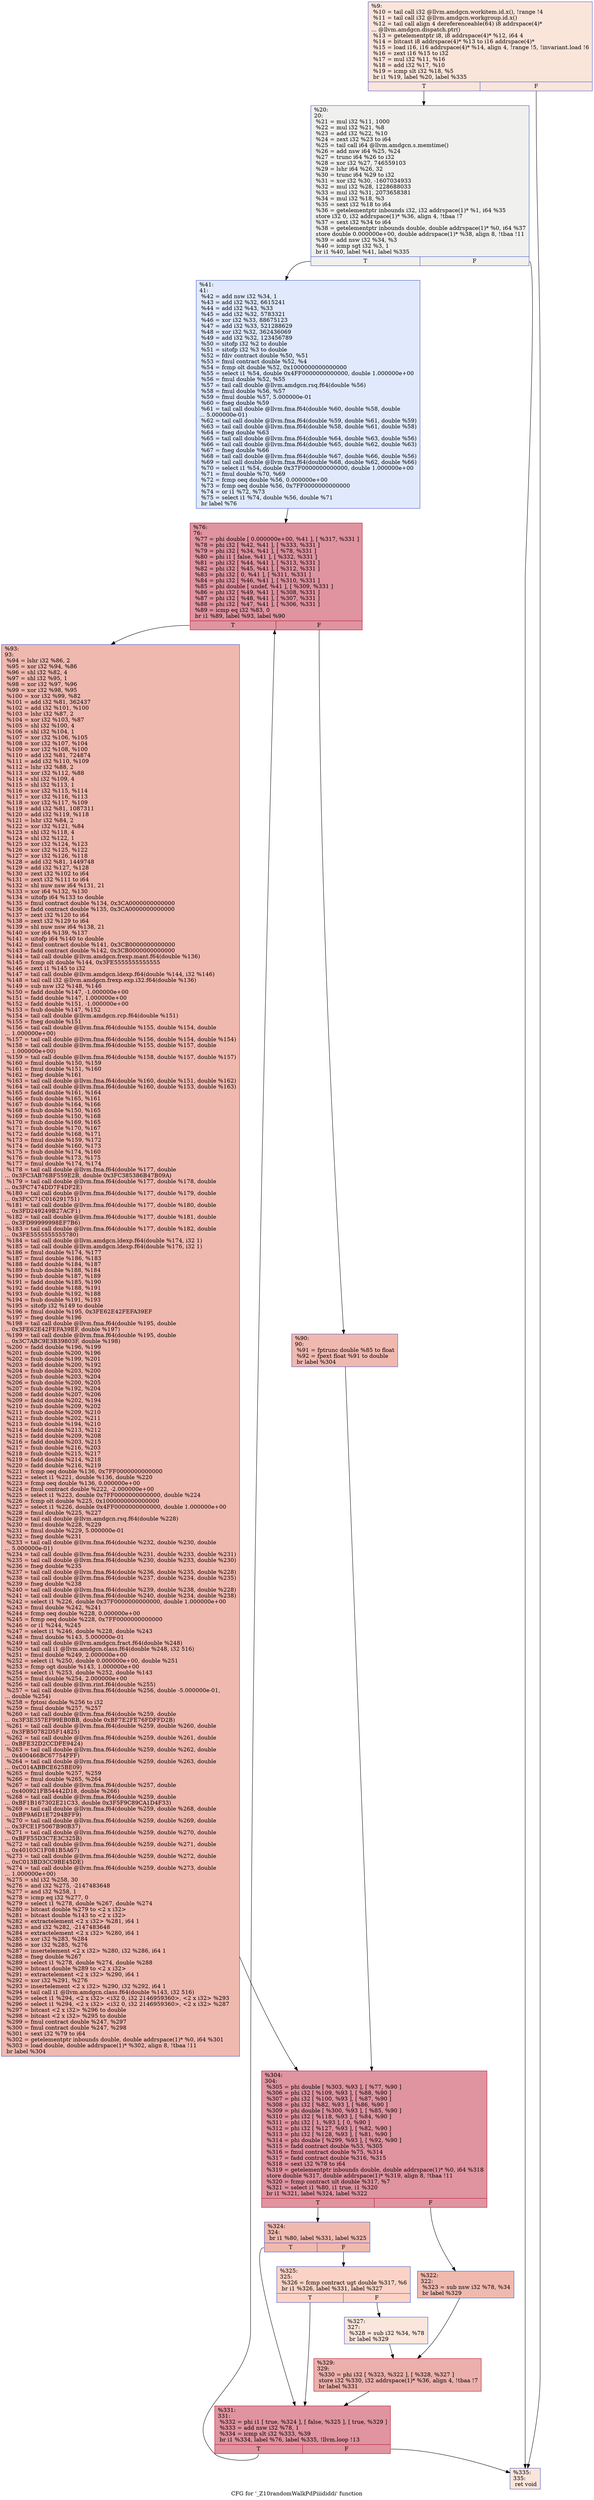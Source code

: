 digraph "CFG for '_Z10randomWalkPdPiiididdi' function" {
	label="CFG for '_Z10randomWalkPdPiiididdi' function";

	Node0x53ab9d0 [shape=record,color="#3d50c3ff", style=filled, fillcolor="#f4c5ad70",label="{%9:\l  %10 = tail call i32 @llvm.amdgcn.workitem.id.x(), !range !4\l  %11 = tail call i32 @llvm.amdgcn.workgroup.id.x()\l  %12 = tail call align 4 dereferenceable(64) i8 addrspace(4)*\l... @llvm.amdgcn.dispatch.ptr()\l  %13 = getelementptr i8, i8 addrspace(4)* %12, i64 4\l  %14 = bitcast i8 addrspace(4)* %13 to i16 addrspace(4)*\l  %15 = load i16, i16 addrspace(4)* %14, align 4, !range !5, !invariant.load !6\l  %16 = zext i16 %15 to i32\l  %17 = mul i32 %11, %16\l  %18 = add i32 %17, %10\l  %19 = icmp slt i32 %18, %5\l  br i1 %19, label %20, label %335\l|{<s0>T|<s1>F}}"];
	Node0x53ab9d0:s0 -> Node0x53ae460;
	Node0x53ab9d0:s1 -> Node0x53ae4f0;
	Node0x53ae460 [shape=record,color="#3d50c3ff", style=filled, fillcolor="#dedcdb70",label="{%20:\l20:                                               \l  %21 = mul i32 %11, 1000\l  %22 = mul i32 %21, %8\l  %23 = add i32 %22, %10\l  %24 = zext i32 %23 to i64\l  %25 = tail call i64 @llvm.amdgcn.s.memtime()\l  %26 = add nsw i64 %25, %24\l  %27 = trunc i64 %26 to i32\l  %28 = xor i32 %27, 746559103\l  %29 = lshr i64 %26, 32\l  %30 = trunc i64 %29 to i32\l  %31 = xor i32 %30, -1607034933\l  %32 = mul i32 %28, 1228688033\l  %33 = mul i32 %31, 2073658381\l  %34 = mul i32 %18, %3\l  %35 = sext i32 %18 to i64\l  %36 = getelementptr inbounds i32, i32 addrspace(1)* %1, i64 %35\l  store i32 0, i32 addrspace(1)* %36, align 4, !tbaa !7\l  %37 = sext i32 %34 to i64\l  %38 = getelementptr inbounds double, double addrspace(1)* %0, i64 %37\l  store double 0.000000e+00, double addrspace(1)* %38, align 8, !tbaa !11\l  %39 = add nsw i32 %34, %3\l  %40 = icmp sgt i32 %3, 1\l  br i1 %40, label %41, label %335\l|{<s0>T|<s1>F}}"];
	Node0x53ae460:s0 -> Node0x53b0290;
	Node0x53ae460:s1 -> Node0x53ae4f0;
	Node0x53b0290 [shape=record,color="#3d50c3ff", style=filled, fillcolor="#b9d0f970",label="{%41:\l41:                                               \l  %42 = add nsw i32 %34, 1\l  %43 = add i32 %32, 6615241\l  %44 = add i32 %43, %33\l  %45 = add i32 %32, 5783321\l  %46 = xor i32 %33, 88675123\l  %47 = add i32 %33, 521288629\l  %48 = xor i32 %32, 362436069\l  %49 = add i32 %32, 123456789\l  %50 = sitofp i32 %2 to double\l  %51 = sitofp i32 %3 to double\l  %52 = fdiv contract double %50, %51\l  %53 = fmul contract double %52, %4\l  %54 = fcmp olt double %52, 0x1000000000000000\l  %55 = select i1 %54, double 0x4FF0000000000000, double 1.000000e+00\l  %56 = fmul double %52, %55\l  %57 = tail call double @llvm.amdgcn.rsq.f64(double %56)\l  %58 = fmul double %56, %57\l  %59 = fmul double %57, 5.000000e-01\l  %60 = fneg double %59\l  %61 = tail call double @llvm.fma.f64(double %60, double %58, double\l... 5.000000e-01)\l  %62 = tail call double @llvm.fma.f64(double %59, double %61, double %59)\l  %63 = tail call double @llvm.fma.f64(double %58, double %61, double %58)\l  %64 = fneg double %63\l  %65 = tail call double @llvm.fma.f64(double %64, double %63, double %56)\l  %66 = tail call double @llvm.fma.f64(double %65, double %62, double %63)\l  %67 = fneg double %66\l  %68 = tail call double @llvm.fma.f64(double %67, double %66, double %56)\l  %69 = tail call double @llvm.fma.f64(double %68, double %62, double %66)\l  %70 = select i1 %54, double 0x37F0000000000000, double 1.000000e+00\l  %71 = fmul double %70, %69\l  %72 = fcmp oeq double %56, 0.000000e+00\l  %73 = fcmp oeq double %56, 0x7FF0000000000000\l  %74 = or i1 %72, %73\l  %75 = select i1 %74, double %56, double %71\l  br label %76\l}"];
	Node0x53b0290 -> Node0x53b2270;
	Node0x53b2270 [shape=record,color="#b70d28ff", style=filled, fillcolor="#b70d2870",label="{%76:\l76:                                               \l  %77 = phi double [ 0.000000e+00, %41 ], [ %317, %331 ]\l  %78 = phi i32 [ %42, %41 ], [ %333, %331 ]\l  %79 = phi i32 [ %34, %41 ], [ %78, %331 ]\l  %80 = phi i1 [ false, %41 ], [ %332, %331 ]\l  %81 = phi i32 [ %44, %41 ], [ %313, %331 ]\l  %82 = phi i32 [ %45, %41 ], [ %312, %331 ]\l  %83 = phi i32 [ 0, %41 ], [ %311, %331 ]\l  %84 = phi i32 [ %46, %41 ], [ %310, %331 ]\l  %85 = phi double [ undef, %41 ], [ %309, %331 ]\l  %86 = phi i32 [ %49, %41 ], [ %308, %331 ]\l  %87 = phi i32 [ %48, %41 ], [ %307, %331 ]\l  %88 = phi i32 [ %47, %41 ], [ %306, %331 ]\l  %89 = icmp eq i32 %83, 0\l  br i1 %89, label %93, label %90\l|{<s0>T|<s1>F}}"];
	Node0x53b2270:s0 -> Node0x53b3570;
	Node0x53b2270:s1 -> Node0x53b3600;
	Node0x53b3600 [shape=record,color="#3d50c3ff", style=filled, fillcolor="#de614d70",label="{%90:\l90:                                               \l  %91 = fptrunc double %85 to float\l  %92 = fpext float %91 to double\l  br label %304\l}"];
	Node0x53b3600 -> Node0x53b3820;
	Node0x53b3570 [shape=record,color="#3d50c3ff", style=filled, fillcolor="#de614d70",label="{%93:\l93:                                               \l  %94 = lshr i32 %86, 2\l  %95 = xor i32 %94, %86\l  %96 = shl i32 %82, 4\l  %97 = shl i32 %95, 1\l  %98 = xor i32 %97, %96\l  %99 = xor i32 %98, %95\l  %100 = xor i32 %99, %82\l  %101 = add i32 %81, 362437\l  %102 = add i32 %101, %100\l  %103 = lshr i32 %87, 2\l  %104 = xor i32 %103, %87\l  %105 = shl i32 %100, 4\l  %106 = shl i32 %104, 1\l  %107 = xor i32 %106, %105\l  %108 = xor i32 %107, %104\l  %109 = xor i32 %108, %100\l  %110 = add i32 %81, 724874\l  %111 = add i32 %110, %109\l  %112 = lshr i32 %88, 2\l  %113 = xor i32 %112, %88\l  %114 = shl i32 %109, 4\l  %115 = shl i32 %113, 1\l  %116 = xor i32 %115, %114\l  %117 = xor i32 %116, %113\l  %118 = xor i32 %117, %109\l  %119 = add i32 %81, 1087311\l  %120 = add i32 %119, %118\l  %121 = lshr i32 %84, 2\l  %122 = xor i32 %121, %84\l  %123 = shl i32 %118, 4\l  %124 = shl i32 %122, 1\l  %125 = xor i32 %124, %123\l  %126 = xor i32 %125, %122\l  %127 = xor i32 %126, %118\l  %128 = add i32 %81, 1449748\l  %129 = add i32 %127, %128\l  %130 = zext i32 %102 to i64\l  %131 = zext i32 %111 to i64\l  %132 = shl nuw nsw i64 %131, 21\l  %133 = xor i64 %132, %130\l  %134 = uitofp i64 %133 to double\l  %135 = fmul contract double %134, 0x3CA0000000000000\l  %136 = fadd contract double %135, 0x3CA0000000000000\l  %137 = zext i32 %120 to i64\l  %138 = zext i32 %129 to i64\l  %139 = shl nuw nsw i64 %138, 21\l  %140 = xor i64 %139, %137\l  %141 = uitofp i64 %140 to double\l  %142 = fmul contract double %141, 0x3CB0000000000000\l  %143 = fadd contract double %142, 0x3CB0000000000000\l  %144 = tail call double @llvm.amdgcn.frexp.mant.f64(double %136)\l  %145 = fcmp olt double %144, 0x3FE5555555555555\l  %146 = zext i1 %145 to i32\l  %147 = tail call double @llvm.amdgcn.ldexp.f64(double %144, i32 %146)\l  %148 = tail call i32 @llvm.amdgcn.frexp.exp.i32.f64(double %136)\l  %149 = sub nsw i32 %148, %146\l  %150 = fadd double %147, -1.000000e+00\l  %151 = fadd double %147, 1.000000e+00\l  %152 = fadd double %151, -1.000000e+00\l  %153 = fsub double %147, %152\l  %154 = tail call double @llvm.amdgcn.rcp.f64(double %151)\l  %155 = fneg double %151\l  %156 = tail call double @llvm.fma.f64(double %155, double %154, double\l... 1.000000e+00)\l  %157 = tail call double @llvm.fma.f64(double %156, double %154, double %154)\l  %158 = tail call double @llvm.fma.f64(double %155, double %157, double\l... 1.000000e+00)\l  %159 = tail call double @llvm.fma.f64(double %158, double %157, double %157)\l  %160 = fmul double %150, %159\l  %161 = fmul double %151, %160\l  %162 = fneg double %161\l  %163 = tail call double @llvm.fma.f64(double %160, double %151, double %162)\l  %164 = tail call double @llvm.fma.f64(double %160, double %153, double %163)\l  %165 = fadd double %161, %164\l  %166 = fsub double %165, %161\l  %167 = fsub double %164, %166\l  %168 = fsub double %150, %165\l  %169 = fsub double %150, %168\l  %170 = fsub double %169, %165\l  %171 = fsub double %170, %167\l  %172 = fadd double %168, %171\l  %173 = fmul double %159, %172\l  %174 = fadd double %160, %173\l  %175 = fsub double %174, %160\l  %176 = fsub double %173, %175\l  %177 = fmul double %174, %174\l  %178 = tail call double @llvm.fma.f64(double %177, double\l... 0x3FC3AB76BF559E2B, double 0x3FC385386B47B09A)\l  %179 = tail call double @llvm.fma.f64(double %177, double %178, double\l... 0x3FC7474DD7F4DF2E)\l  %180 = tail call double @llvm.fma.f64(double %177, double %179, double\l... 0x3FCC71C016291751)\l  %181 = tail call double @llvm.fma.f64(double %177, double %180, double\l... 0x3FD249249B27ACF1)\l  %182 = tail call double @llvm.fma.f64(double %177, double %181, double\l... 0x3FD99999998EF7B6)\l  %183 = tail call double @llvm.fma.f64(double %177, double %182, double\l... 0x3FE5555555555780)\l  %184 = tail call double @llvm.amdgcn.ldexp.f64(double %174, i32 1)\l  %185 = tail call double @llvm.amdgcn.ldexp.f64(double %176, i32 1)\l  %186 = fmul double %174, %177\l  %187 = fmul double %186, %183\l  %188 = fadd double %184, %187\l  %189 = fsub double %188, %184\l  %190 = fsub double %187, %189\l  %191 = fadd double %185, %190\l  %192 = fadd double %188, %191\l  %193 = fsub double %192, %188\l  %194 = fsub double %191, %193\l  %195 = sitofp i32 %149 to double\l  %196 = fmul double %195, 0x3FE62E42FEFA39EF\l  %197 = fneg double %196\l  %198 = tail call double @llvm.fma.f64(double %195, double\l... 0x3FE62E42FEFA39EF, double %197)\l  %199 = tail call double @llvm.fma.f64(double %195, double\l... 0x3C7ABC9E3B39803F, double %198)\l  %200 = fadd double %196, %199\l  %201 = fsub double %200, %196\l  %202 = fsub double %199, %201\l  %203 = fadd double %200, %192\l  %204 = fsub double %203, %200\l  %205 = fsub double %203, %204\l  %206 = fsub double %200, %205\l  %207 = fsub double %192, %204\l  %208 = fadd double %207, %206\l  %209 = fadd double %202, %194\l  %210 = fsub double %209, %202\l  %211 = fsub double %209, %210\l  %212 = fsub double %202, %211\l  %213 = fsub double %194, %210\l  %214 = fadd double %213, %212\l  %215 = fadd double %209, %208\l  %216 = fadd double %203, %215\l  %217 = fsub double %216, %203\l  %218 = fsub double %215, %217\l  %219 = fadd double %214, %218\l  %220 = fadd double %216, %219\l  %221 = fcmp oeq double %136, 0x7FF0000000000000\l  %222 = select i1 %221, double %136, double %220\l  %223 = fcmp oeq double %136, 0.000000e+00\l  %224 = fmul contract double %222, -2.000000e+00\l  %225 = select i1 %223, double 0x7FF0000000000000, double %224\l  %226 = fcmp olt double %225, 0x1000000000000000\l  %227 = select i1 %226, double 0x4FF0000000000000, double 1.000000e+00\l  %228 = fmul double %225, %227\l  %229 = tail call double @llvm.amdgcn.rsq.f64(double %228)\l  %230 = fmul double %228, %229\l  %231 = fmul double %229, 5.000000e-01\l  %232 = fneg double %231\l  %233 = tail call double @llvm.fma.f64(double %232, double %230, double\l... 5.000000e-01)\l  %234 = tail call double @llvm.fma.f64(double %231, double %233, double %231)\l  %235 = tail call double @llvm.fma.f64(double %230, double %233, double %230)\l  %236 = fneg double %235\l  %237 = tail call double @llvm.fma.f64(double %236, double %235, double %228)\l  %238 = tail call double @llvm.fma.f64(double %237, double %234, double %235)\l  %239 = fneg double %238\l  %240 = tail call double @llvm.fma.f64(double %239, double %238, double %228)\l  %241 = tail call double @llvm.fma.f64(double %240, double %234, double %238)\l  %242 = select i1 %226, double 0x37F0000000000000, double 1.000000e+00\l  %243 = fmul double %242, %241\l  %244 = fcmp oeq double %228, 0.000000e+00\l  %245 = fcmp oeq double %228, 0x7FF0000000000000\l  %246 = or i1 %244, %245\l  %247 = select i1 %246, double %228, double %243\l  %248 = fmul double %143, 5.000000e-01\l  %249 = tail call double @llvm.amdgcn.fract.f64(double %248)\l  %250 = tail call i1 @llvm.amdgcn.class.f64(double %248, i32 516)\l  %251 = fmul double %249, 2.000000e+00\l  %252 = select i1 %250, double 0.000000e+00, double %251\l  %253 = fcmp ogt double %143, 1.000000e+00\l  %254 = select i1 %253, double %252, double %143\l  %255 = fmul double %254, 2.000000e+00\l  %256 = tail call double @llvm.rint.f64(double %255)\l  %257 = tail call double @llvm.fma.f64(double %256, double -5.000000e-01,\l... double %254)\l  %258 = fptosi double %256 to i32\l  %259 = fmul double %257, %257\l  %260 = tail call double @llvm.fma.f64(double %259, double\l... 0x3F3E357EF99EB0BB, double 0xBF7E2FE76FDFFD2B)\l  %261 = tail call double @llvm.fma.f64(double %259, double %260, double\l... 0x3FB50782D5F14825)\l  %262 = tail call double @llvm.fma.f64(double %259, double %261, double\l... 0xBFE32D2CCDFE9424)\l  %263 = tail call double @llvm.fma.f64(double %259, double %262, double\l... 0x400466BC67754FFF)\l  %264 = tail call double @llvm.fma.f64(double %259, double %263, double\l... 0xC014ABBCE625BE09)\l  %265 = fmul double %257, %259\l  %266 = fmul double %265, %264\l  %267 = tail call double @llvm.fma.f64(double %257, double\l... 0x400921FB54442D18, double %266)\l  %268 = tail call double @llvm.fma.f64(double %259, double\l... 0xBF1B167302E21C33, double 0x3F5F9C89CA1D4F33)\l  %269 = tail call double @llvm.fma.f64(double %259, double %268, double\l... 0xBF9A6D1E7294BFF9)\l  %270 = tail call double @llvm.fma.f64(double %259, double %269, double\l... 0x3FCE1F5067B90B37)\l  %271 = tail call double @llvm.fma.f64(double %259, double %270, double\l... 0xBFF55D3C7E3C325B)\l  %272 = tail call double @llvm.fma.f64(double %259, double %271, double\l... 0x40103C1F081B5A67)\l  %273 = tail call double @llvm.fma.f64(double %259, double %272, double\l... 0xC013BD3CC9BE45DE)\l  %274 = tail call double @llvm.fma.f64(double %259, double %273, double\l... 1.000000e+00)\l  %275 = shl i32 %258, 30\l  %276 = and i32 %275, -2147483648\l  %277 = and i32 %258, 1\l  %278 = icmp eq i32 %277, 0\l  %279 = select i1 %278, double %267, double %274\l  %280 = bitcast double %279 to \<2 x i32\>\l  %281 = bitcast double %143 to \<2 x i32\>\l  %282 = extractelement \<2 x i32\> %281, i64 1\l  %283 = and i32 %282, -2147483648\l  %284 = extractelement \<2 x i32\> %280, i64 1\l  %285 = xor i32 %283, %284\l  %286 = xor i32 %285, %276\l  %287 = insertelement \<2 x i32\> %280, i32 %286, i64 1\l  %288 = fneg double %267\l  %289 = select i1 %278, double %274, double %288\l  %290 = bitcast double %289 to \<2 x i32\>\l  %291 = extractelement \<2 x i32\> %290, i64 1\l  %292 = xor i32 %291, %276\l  %293 = insertelement \<2 x i32\> %290, i32 %292, i64 1\l  %294 = tail call i1 @llvm.amdgcn.class.f64(double %143, i32 516)\l  %295 = select i1 %294, \<2 x i32\> \<i32 0, i32 2146959360\>, \<2 x i32\> %293\l  %296 = select i1 %294, \<2 x i32\> \<i32 0, i32 2146959360\>, \<2 x i32\> %287\l  %297 = bitcast \<2 x i32\> %296 to double\l  %298 = bitcast \<2 x i32\> %295 to double\l  %299 = fmul contract double %247, %297\l  %300 = fmul contract double %247, %298\l  %301 = sext i32 %79 to i64\l  %302 = getelementptr inbounds double, double addrspace(1)* %0, i64 %301\l  %303 = load double, double addrspace(1)* %302, align 8, !tbaa !11\l  br label %304\l}"];
	Node0x53b3570 -> Node0x53b3820;
	Node0x53b3820 [shape=record,color="#b70d28ff", style=filled, fillcolor="#b70d2870",label="{%304:\l304:                                              \l  %305 = phi double [ %303, %93 ], [ %77, %90 ]\l  %306 = phi i32 [ %109, %93 ], [ %88, %90 ]\l  %307 = phi i32 [ %100, %93 ], [ %87, %90 ]\l  %308 = phi i32 [ %82, %93 ], [ %86, %90 ]\l  %309 = phi double [ %300, %93 ], [ %85, %90 ]\l  %310 = phi i32 [ %118, %93 ], [ %84, %90 ]\l  %311 = phi i32 [ 1, %93 ], [ 0, %90 ]\l  %312 = phi i32 [ %127, %93 ], [ %82, %90 ]\l  %313 = phi i32 [ %128, %93 ], [ %81, %90 ]\l  %314 = phi double [ %299, %93 ], [ %92, %90 ]\l  %315 = fadd contract double %53, %305\l  %316 = fmul contract double %75, %314\l  %317 = fadd contract double %316, %315\l  %318 = sext i32 %78 to i64\l  %319 = getelementptr inbounds double, double addrspace(1)* %0, i64 %318\l  store double %317, double addrspace(1)* %319, align 8, !tbaa !11\l  %320 = fcmp contract ult double %317, %7\l  %321 = select i1 %80, i1 true, i1 %320\l  br i1 %321, label %324, label %322\l|{<s0>T|<s1>F}}"];
	Node0x53b3820:s0 -> Node0x53c0060;
	Node0x53b3820:s1 -> Node0x53c00b0;
	Node0x53c00b0 [shape=record,color="#3d50c3ff", style=filled, fillcolor="#de614d70",label="{%322:\l322:                                              \l  %323 = sub nsw i32 %78, %34\l  br label %329\l}"];
	Node0x53c00b0 -> Node0x53c0240;
	Node0x53c0060 [shape=record,color="#3d50c3ff", style=filled, fillcolor="#de614d70",label="{%324:\l324:                                              \l  br i1 %80, label %331, label %325\l|{<s0>T|<s1>F}}"];
	Node0x53c0060:s0 -> Node0x53b2370;
	Node0x53c0060:s1 -> Node0x53c0300;
	Node0x53c0300 [shape=record,color="#3d50c3ff", style=filled, fillcolor="#f59c7d70",label="{%325:\l325:                                              \l  %326 = fcmp contract ugt double %317, %6\l  br i1 %326, label %331, label %327\l|{<s0>T|<s1>F}}"];
	Node0x53c0300:s0 -> Node0x53b2370;
	Node0x53c0300:s1 -> Node0x53c0490;
	Node0x53c0490 [shape=record,color="#3d50c3ff", style=filled, fillcolor="#f3c7b170",label="{%327:\l327:                                              \l  %328 = sub i32 %34, %78\l  br label %329\l}"];
	Node0x53c0490 -> Node0x53c0240;
	Node0x53c0240 [shape=record,color="#b70d28ff", style=filled, fillcolor="#d24b4070",label="{%329:\l329:                                              \l  %330 = phi i32 [ %323, %322 ], [ %328, %327 ]\l  store i32 %330, i32 addrspace(1)* %36, align 4, !tbaa !7\l  br label %331\l}"];
	Node0x53c0240 -> Node0x53b2370;
	Node0x53b2370 [shape=record,color="#b70d28ff", style=filled, fillcolor="#b70d2870",label="{%331:\l331:                                              \l  %332 = phi i1 [ true, %324 ], [ false, %325 ], [ true, %329 ]\l  %333 = add nsw i32 %78, 1\l  %334 = icmp slt i32 %333, %39\l  br i1 %334, label %76, label %335, !llvm.loop !13\l|{<s0>T|<s1>F}}"];
	Node0x53b2370:s0 -> Node0x53b2270;
	Node0x53b2370:s1 -> Node0x53ae4f0;
	Node0x53ae4f0 [shape=record,color="#3d50c3ff", style=filled, fillcolor="#f4c5ad70",label="{%335:\l335:                                              \l  ret void\l}"];
}

